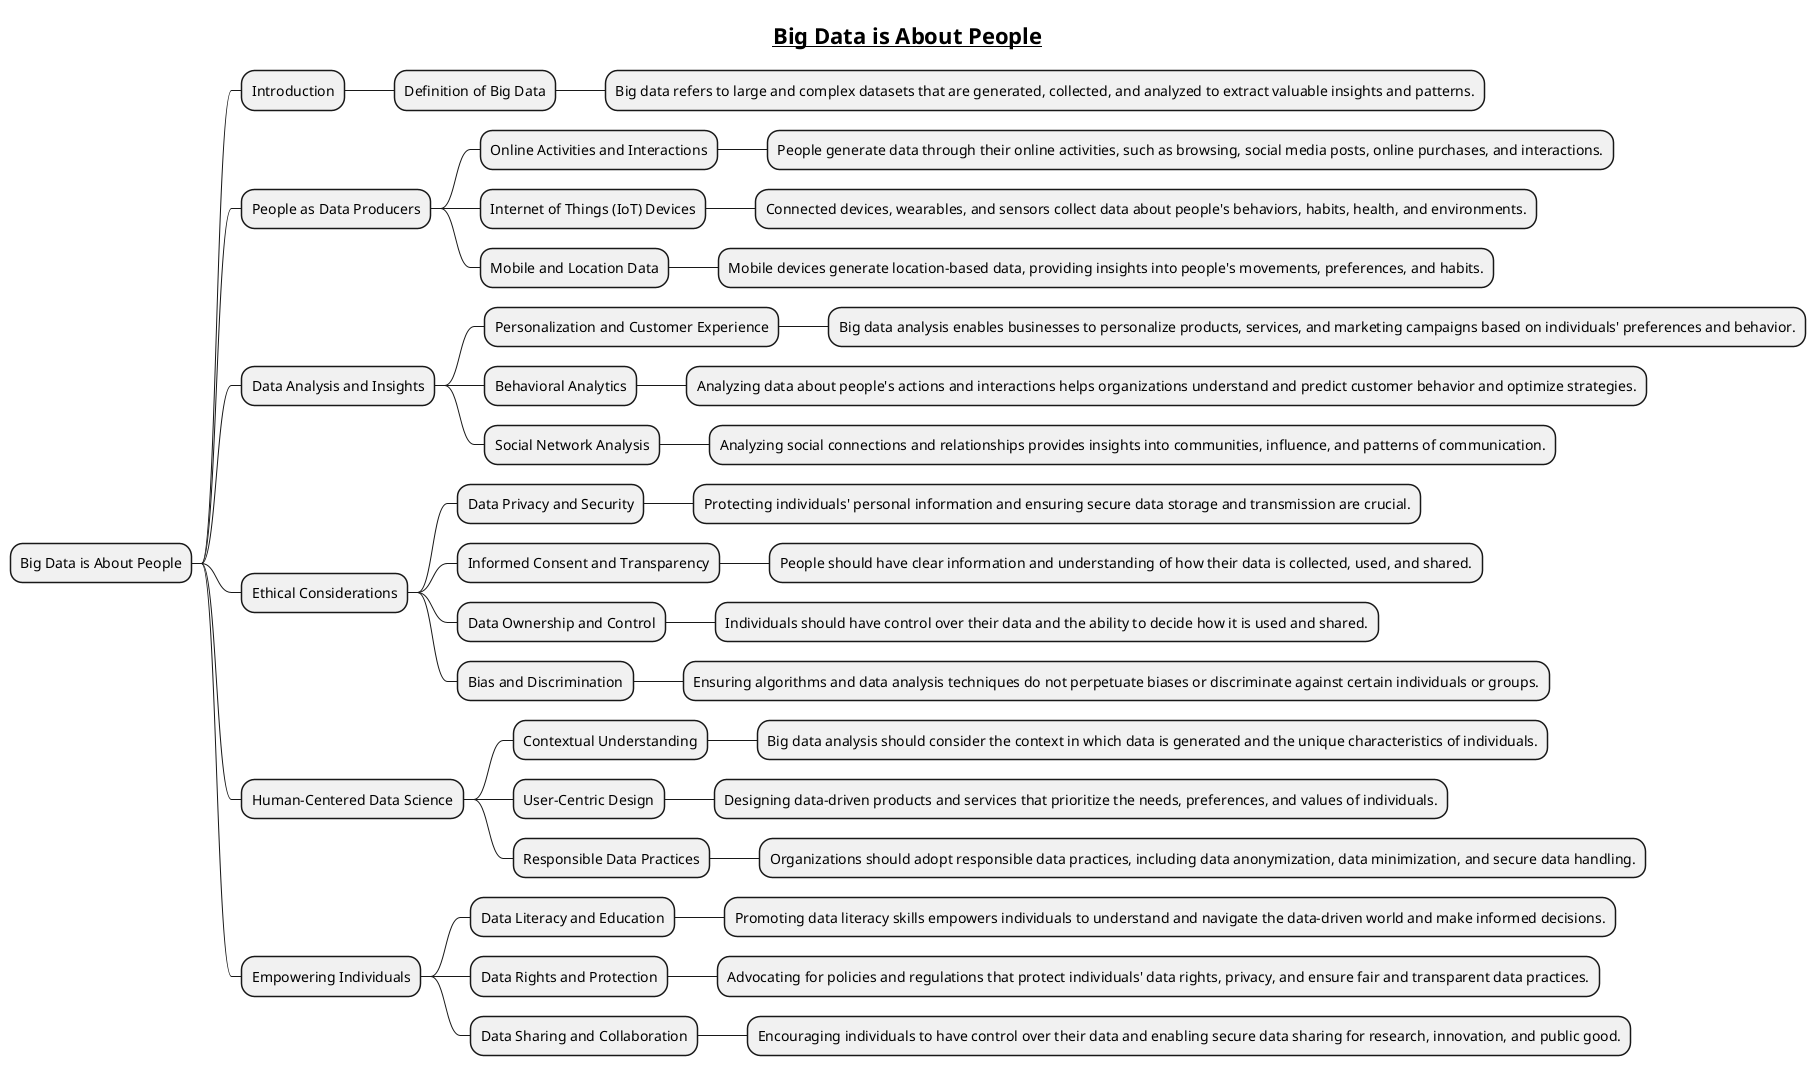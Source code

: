 @startmindmap
title =__Big Data is About People__

* Big Data is About People
** Introduction
*** Definition of Big Data
**** Big data refers to large and complex datasets that are generated, collected, and analyzed to extract valuable insights and patterns.

** People as Data Producers
*** Online Activities and Interactions
**** People generate data through their online activities, such as browsing, social media posts, online purchases, and interactions.

*** Internet of Things (IoT) Devices
**** Connected devices, wearables, and sensors collect data about people's behaviors, habits, health, and environments.

*** Mobile and Location Data
**** Mobile devices generate location-based data, providing insights into people's movements, preferences, and habits.

** Data Analysis and Insights
*** Personalization and Customer Experience
**** Big data analysis enables businesses to personalize products, services, and marketing campaigns based on individuals' preferences and behavior.

*** Behavioral Analytics
**** Analyzing data about people's actions and interactions helps organizations understand and predict customer behavior and optimize strategies.

*** Social Network Analysis
**** Analyzing social connections and relationships provides insights into communities, influence, and patterns of communication.

** Ethical Considerations
*** Data Privacy and Security
**** Protecting individuals' personal information and ensuring secure data storage and transmission are crucial.

*** Informed Consent and Transparency
**** People should have clear information and understanding of how their data is collected, used, and shared.

*** Data Ownership and Control
**** Individuals should have control over their data and the ability to decide how it is used and shared.

*** Bias and Discrimination
**** Ensuring algorithms and data analysis techniques do not perpetuate biases or discriminate against certain individuals or groups.

** Human-Centered Data Science
*** Contextual Understanding
**** Big data analysis should consider the context in which data is generated and the unique characteristics of individuals.

*** User-Centric Design
**** Designing data-driven products and services that prioritize the needs, preferences, and values of individuals.

*** Responsible Data Practices
**** Organizations should adopt responsible data practices, including data anonymization, data minimization, and secure data handling.

** Empowering Individuals
*** Data Literacy and Education
**** Promoting data literacy skills empowers individuals to understand and navigate the data-driven world and make informed decisions.

*** Data Rights and Protection
**** Advocating for policies and regulations that protect individuals' data rights, privacy, and ensure fair and transparent data practices.

*** Data Sharing and Collaboration
**** Encouraging individuals to have control over their data and enabling secure data sharing for research, innovation, and public good.

@endmindmap
